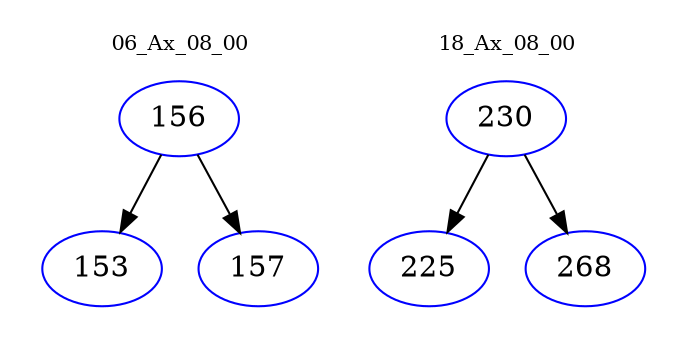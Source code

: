 digraph{
subgraph cluster_0 {
color = white
label = "06_Ax_08_00";
fontsize=10;
T0_156 [label="156", color="blue"]
T0_156 -> T0_153 [color="black"]
T0_153 [label="153", color="blue"]
T0_156 -> T0_157 [color="black"]
T0_157 [label="157", color="blue"]
}
subgraph cluster_1 {
color = white
label = "18_Ax_08_00";
fontsize=10;
T1_230 [label="230", color="blue"]
T1_230 -> T1_225 [color="black"]
T1_225 [label="225", color="blue"]
T1_230 -> T1_268 [color="black"]
T1_268 [label="268", color="blue"]
}
}
